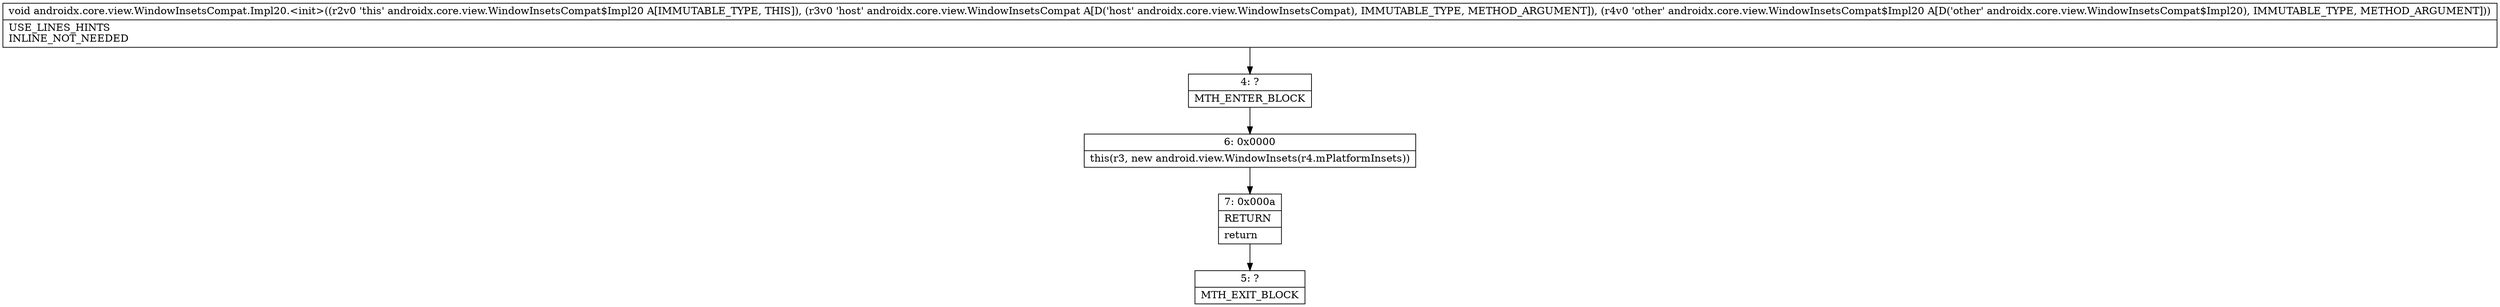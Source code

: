 digraph "CFG forandroidx.core.view.WindowInsetsCompat.Impl20.\<init\>(Landroidx\/core\/view\/WindowInsetsCompat;Landroidx\/core\/view\/WindowInsetsCompat$Impl20;)V" {
Node_4 [shape=record,label="{4\:\ ?|MTH_ENTER_BLOCK\l}"];
Node_6 [shape=record,label="{6\:\ 0x0000|this(r3, new android.view.WindowInsets(r4.mPlatformInsets))\l}"];
Node_7 [shape=record,label="{7\:\ 0x000a|RETURN\l|return\l}"];
Node_5 [shape=record,label="{5\:\ ?|MTH_EXIT_BLOCK\l}"];
MethodNode[shape=record,label="{void androidx.core.view.WindowInsetsCompat.Impl20.\<init\>((r2v0 'this' androidx.core.view.WindowInsetsCompat$Impl20 A[IMMUTABLE_TYPE, THIS]), (r3v0 'host' androidx.core.view.WindowInsetsCompat A[D('host' androidx.core.view.WindowInsetsCompat), IMMUTABLE_TYPE, METHOD_ARGUMENT]), (r4v0 'other' androidx.core.view.WindowInsetsCompat$Impl20 A[D('other' androidx.core.view.WindowInsetsCompat$Impl20), IMMUTABLE_TYPE, METHOD_ARGUMENT]))  | USE_LINES_HINTS\lINLINE_NOT_NEEDED\l}"];
MethodNode -> Node_4;Node_4 -> Node_6;
Node_6 -> Node_7;
Node_7 -> Node_5;
}

